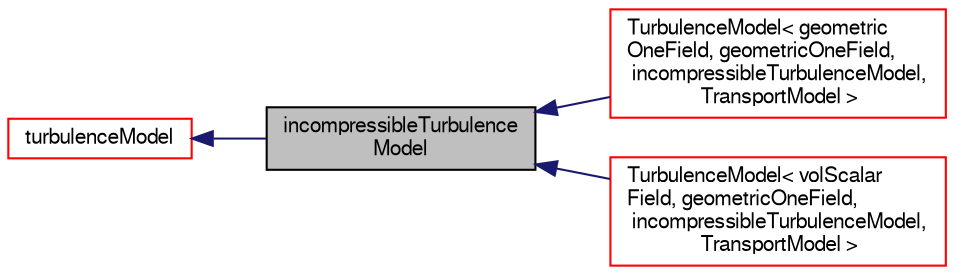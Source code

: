 digraph "incompressibleTurbulenceModel"
{
  bgcolor="transparent";
  edge [fontname="FreeSans",fontsize="10",labelfontname="FreeSans",labelfontsize="10"];
  node [fontname="FreeSans",fontsize="10",shape=record];
  rankdir="LR";
  Node0 [label="incompressibleTurbulence\lModel",height=0.2,width=0.4,color="black", fillcolor="grey75", style="filled", fontcolor="black"];
  Node1 -> Node0 [dir="back",color="midnightblue",fontsize="10",style="solid",fontname="FreeSans"];
  Node1 [label="turbulenceModel",height=0.2,width=0.4,color="red",URL="$a31314.html",tooltip="Abstract base class for turbulence models (RAS, LES and laminar). "];
  Node0 -> Node18 [dir="back",color="midnightblue",fontsize="10",style="solid",fontname="FreeSans"];
  Node18 [label="TurbulenceModel\< geometric\lOneField, geometricOneField,\l incompressibleTurbulenceModel,\l TransportModel \>",height=0.2,width=0.4,color="red",URL="$a31310.html"];
  Node0 -> Node20 [dir="back",color="midnightblue",fontsize="10",style="solid",fontname="FreeSans"];
  Node20 [label="TurbulenceModel\< volScalar\lField, geometricOneField,\l incompressibleTurbulenceModel,\l TransportModel \>",height=0.2,width=0.4,color="red",URL="$a31310.html"];
}
